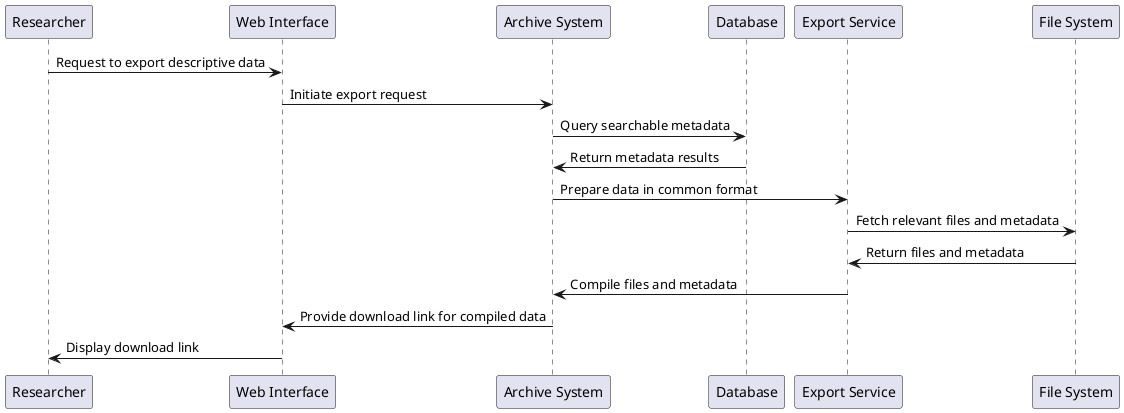 @startuml

participant Researcher as R
participant "Web Interface" as WI
participant "Archive System" as AS
participant "Database" as DB
participant "Export Service" as ES
participant "File System" as FS

R->WI: Request to export descriptive data
WI->AS: Initiate export request
AS->DB: Query searchable metadata
DB->AS: Return metadata results

AS->ES: Prepare data in common format
ES->FS: Fetch relevant files and metadata
FS->ES: Return files and metadata
ES->AS: Compile files and metadata
AS->WI: Provide download link for compiled data
WI->R: Display download link

@enduml